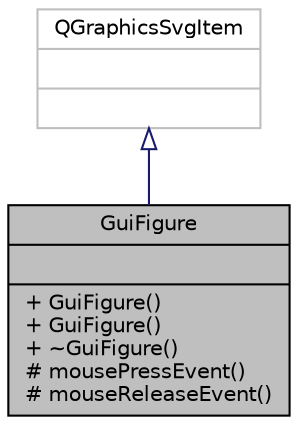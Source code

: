 digraph "GuiFigure"
{
 // INTERACTIVE_SVG=YES
 // LATEX_PDF_SIZE
  bgcolor="transparent";
  edge [fontname="Helvetica",fontsize="10",labelfontname="Helvetica",labelfontsize="10"];
  node [fontname="Helvetica",fontsize="10",shape=record];
  Node1 [label="{GuiFigure\n||+ GuiFigure()\l+ GuiFigure()\l+ ~GuiFigure()\l# mousePressEvent()\l# mouseReleaseEvent()\l}",height=0.2,width=0.4,color="black", fillcolor="grey75", style="filled", fontcolor="black",tooltip=" "];
  Node2 -> Node1 [dir="back",color="midnightblue",fontsize="10",style="solid",arrowtail="onormal",fontname="Helvetica"];
  Node2 [label="{QGraphicsSvgItem\n||}",height=0.2,width=0.4,color="grey75",tooltip=" "];
}
